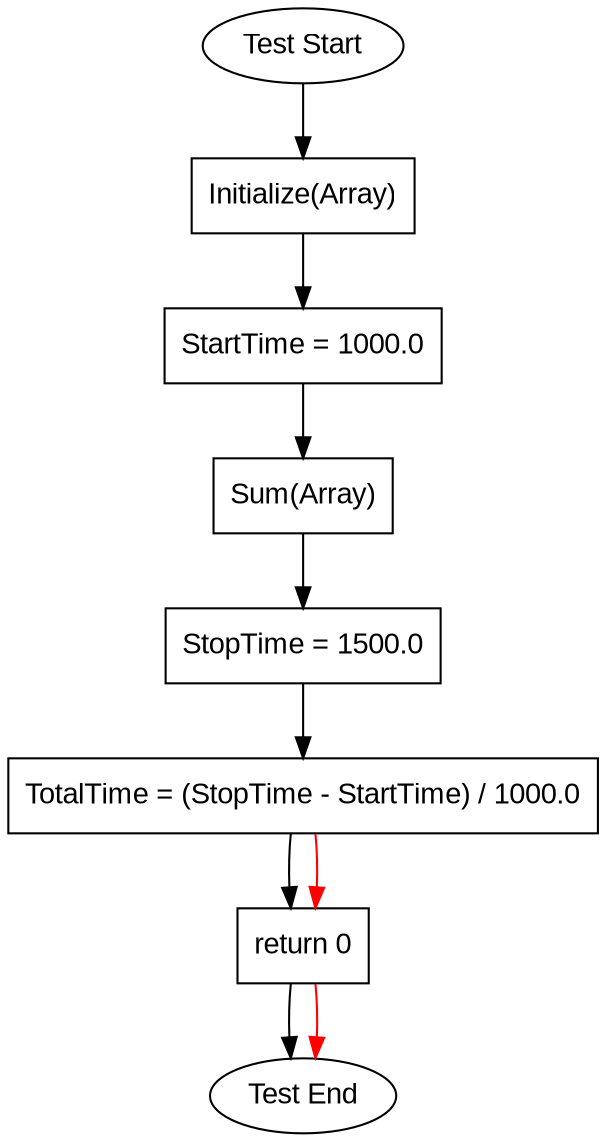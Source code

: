 digraph Test {
    rankdir=TB;
    node [shape=box, fontname=Arial];
    edge [fontname=Arial];

    start [label="Test Start", shape=ellipse];
    end [label="Test End", shape=ellipse];
    init_array [label="Initialize(Array)"];
    start_time [label="StartTime = 1000.0"];
    sum_array [label="Sum(Array)"];
    stop_time [label="StopTime = 1500.0"];
    total_time [label="TotalTime = (StopTime - StartTime) / 1000.0"];
    return_0 [label="return 0"];

    start -> init_array;
    init_array -> start_time;
    start_time -> sum_array;
    sum_array -> stop_time;
    stop_time -> total_time;
    total_time -> return_0;
    return_0 -> end;

    // Infeasible paths due to unreachable code after return
    total_time -> return_0 [color=red, fontcolor=red];
    return_0 -> end [color=red, fontcolor=red];
}